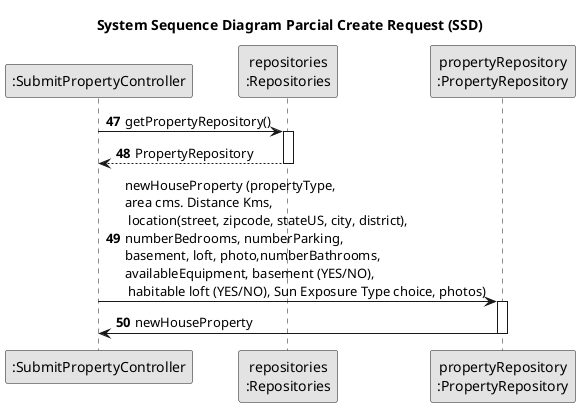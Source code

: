 @startuml
skinparam monochrome true
skinparam packageStyle rectangle
skinparam shadowing false

title System Sequence Diagram Parcial Create Request (SSD)

'hide footbox

participant "repositories\n:Repositories" as repositories
participant ":SubmitPropertyController" as CTRL

participant "repositories\n:Repositories" as repositories
participant "propertyRepository\n:PropertyRepository" as propertyRepository

autonumber 47

            CTRL -> repositories : getPropertyRepository()
            activate repositories

                repositories --> CTRL: PropertyRepository
                deactivate repositories

            CTRL -> propertyRepository: newHouseProperty (propertyType, \narea cms. Distance Kms,\n location(street, zipcode, stateUS, city, district), \nnumberBedrooms, numberParking, \nbasement, loft, photo,numberBathrooms, \navailableEquipment, basement (YES/NO),\n habitable loft (YES/NO), Sun Exposure Type choice, photos)
            activate propertyRepository

                propertyRepository -> CTRL: newHouseProperty
                deactivate propertyRepository

@enduml